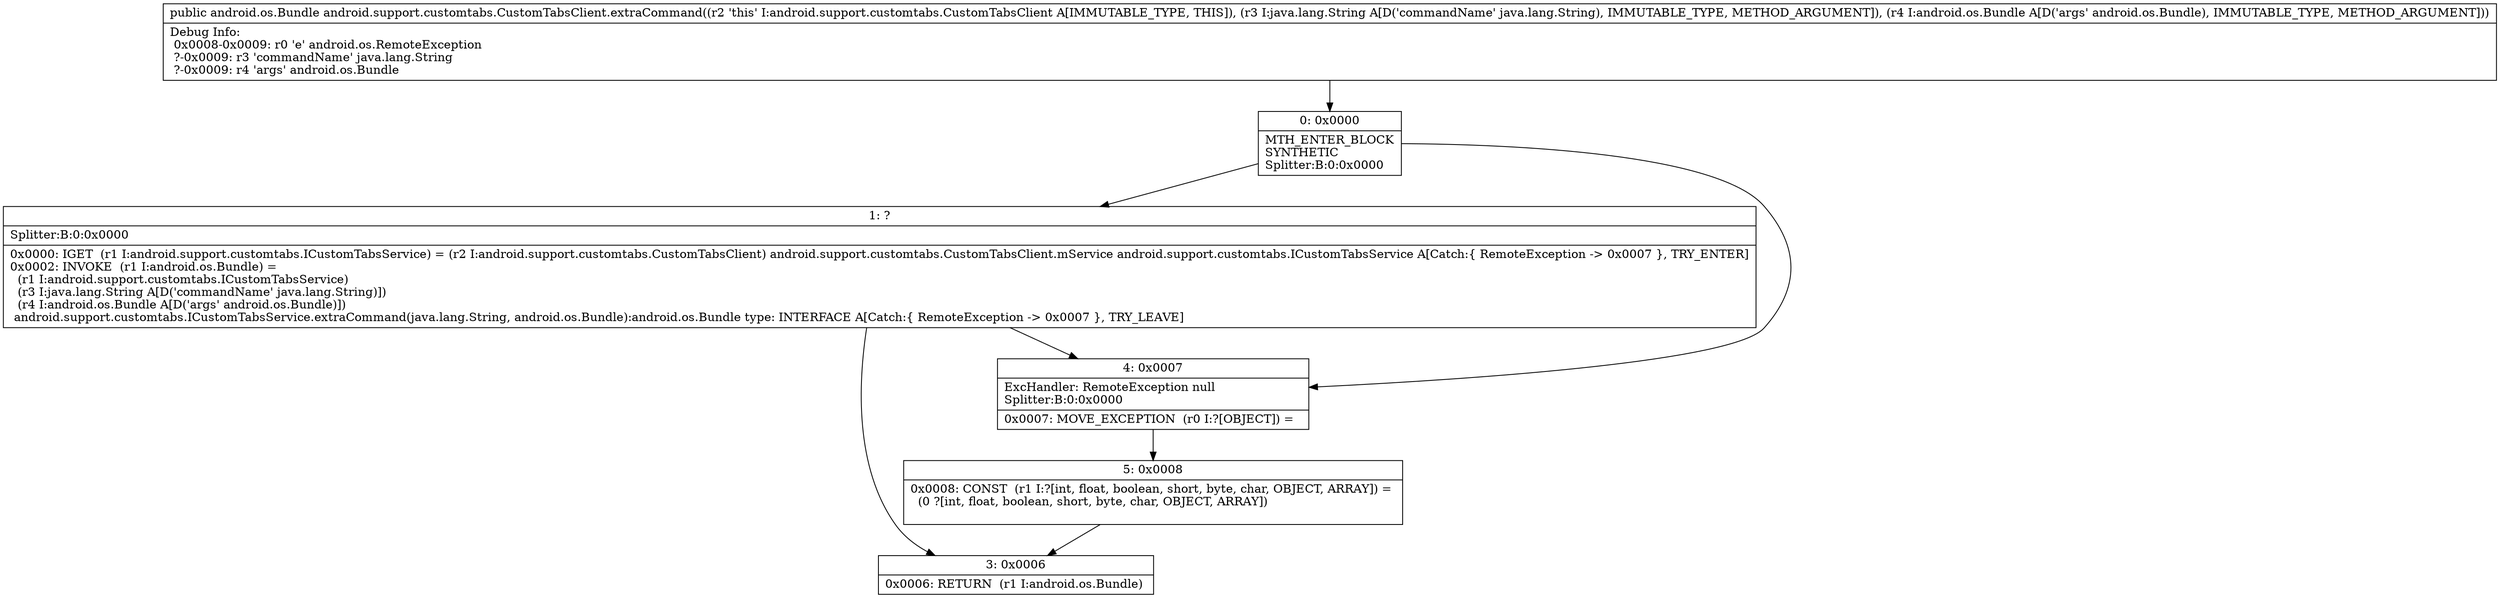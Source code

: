 digraph "CFG forandroid.support.customtabs.CustomTabsClient.extraCommand(Ljava\/lang\/String;Landroid\/os\/Bundle;)Landroid\/os\/Bundle;" {
Node_0 [shape=record,label="{0\:\ 0x0000|MTH_ENTER_BLOCK\lSYNTHETIC\lSplitter:B:0:0x0000\l}"];
Node_1 [shape=record,label="{1\:\ ?|Splitter:B:0:0x0000\l|0x0000: IGET  (r1 I:android.support.customtabs.ICustomTabsService) = (r2 I:android.support.customtabs.CustomTabsClient) android.support.customtabs.CustomTabsClient.mService android.support.customtabs.ICustomTabsService A[Catch:\{ RemoteException \-\> 0x0007 \}, TRY_ENTER]\l0x0002: INVOKE  (r1 I:android.os.Bundle) = \l  (r1 I:android.support.customtabs.ICustomTabsService)\l  (r3 I:java.lang.String A[D('commandName' java.lang.String)])\l  (r4 I:android.os.Bundle A[D('args' android.os.Bundle)])\l android.support.customtabs.ICustomTabsService.extraCommand(java.lang.String, android.os.Bundle):android.os.Bundle type: INTERFACE A[Catch:\{ RemoteException \-\> 0x0007 \}, TRY_LEAVE]\l}"];
Node_3 [shape=record,label="{3\:\ 0x0006|0x0006: RETURN  (r1 I:android.os.Bundle) \l}"];
Node_4 [shape=record,label="{4\:\ 0x0007|ExcHandler: RemoteException null\lSplitter:B:0:0x0000\l|0x0007: MOVE_EXCEPTION  (r0 I:?[OBJECT]) =  \l}"];
Node_5 [shape=record,label="{5\:\ 0x0008|0x0008: CONST  (r1 I:?[int, float, boolean, short, byte, char, OBJECT, ARRAY]) = \l  (0 ?[int, float, boolean, short, byte, char, OBJECT, ARRAY])\l \l}"];
MethodNode[shape=record,label="{public android.os.Bundle android.support.customtabs.CustomTabsClient.extraCommand((r2 'this' I:android.support.customtabs.CustomTabsClient A[IMMUTABLE_TYPE, THIS]), (r3 I:java.lang.String A[D('commandName' java.lang.String), IMMUTABLE_TYPE, METHOD_ARGUMENT]), (r4 I:android.os.Bundle A[D('args' android.os.Bundle), IMMUTABLE_TYPE, METHOD_ARGUMENT]))  | Debug Info:\l  0x0008\-0x0009: r0 'e' android.os.RemoteException\l  ?\-0x0009: r3 'commandName' java.lang.String\l  ?\-0x0009: r4 'args' android.os.Bundle\l}"];
MethodNode -> Node_0;
Node_0 -> Node_1;
Node_0 -> Node_4;
Node_1 -> Node_4;
Node_1 -> Node_3;
Node_4 -> Node_5;
Node_5 -> Node_3;
}

